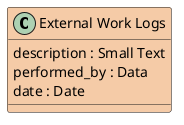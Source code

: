 @startuml
class "External Work Logs" #F5CBA7 {
  description : Small Text
  performed_by : Data
  date : Date
}
@enduml